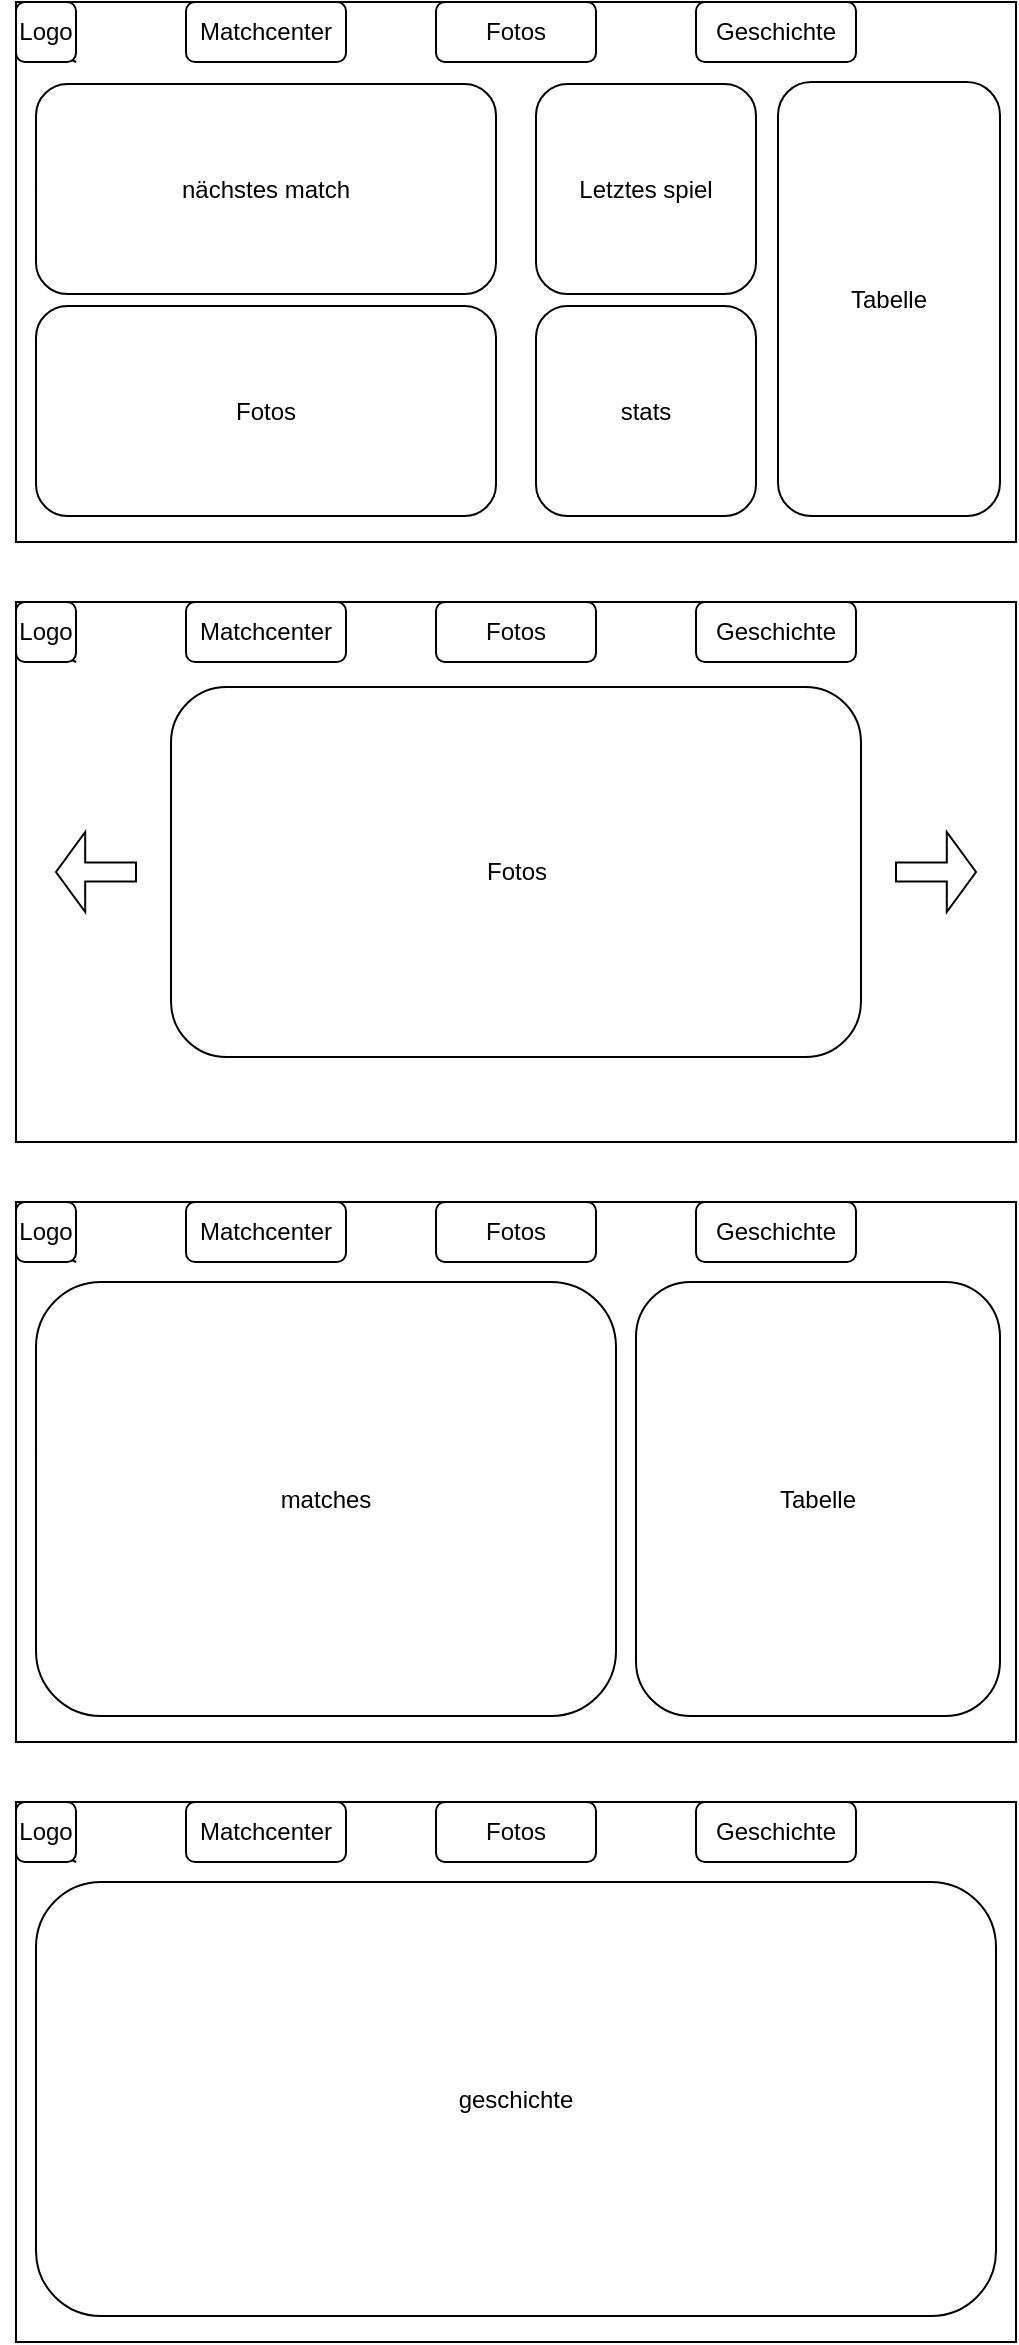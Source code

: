 <mxfile>
    <diagram id="rvIUTAk7Ht8jI3HpptR0" name="Page-1">
        <mxGraphModel dx="941" dy="563" grid="1" gridSize="10" guides="1" tooltips="1" connect="1" arrows="1" fold="1" page="1" pageScale="1" pageWidth="850" pageHeight="1100" math="0" shadow="0">
            <root>
                <mxCell id="0"/>
                <mxCell id="1" parent="0"/>
                <mxCell id="3" value="" style="rounded=0;whiteSpace=wrap;html=1;" vertex="1" parent="1">
                    <mxGeometry x="280" y="460" width="500" height="270" as="geometry"/>
                </mxCell>
                <mxCell id="4" value="Letztes spiel&lt;span style=&quot;color: rgba(0, 0, 0, 0); font-family: monospace; font-size: 0px; text-align: start;&quot;&gt;%3CmxGraphModel%3E%3Croot%3E%3CmxCell%20id%3D%220%22%2F%3E%3CmxCell%20id%3D%221%22%20parent%3D%220%22%2F%3E%3CmxCell%20id%3D%222%22%20value%3D%22Logo%22%20style%3D%22rounded%3D0%3BwhiteSpace%3Dwrap%3Bhtml%3D1%3B%22%20vertex%3D%221%22%20parent%3D%221%22%3E%3CmxGeometry%20x%3D%22410%22%20y%3D%22460%22%20width%3D%2240%22%20height%3D%2230%22%20as%3D%22geometry%22%2F%3E%3C%2FmxCell%3E%3C%2Froot%3E%3C%2FmxGraphModel%3E&lt;/span&gt;" style="rounded=1;whiteSpace=wrap;html=1;" vertex="1" parent="1">
                    <mxGeometry x="540" y="501" width="110" height="105" as="geometry"/>
                </mxCell>
                <mxCell id="9" value="Tabelle" style="rounded=1;whiteSpace=wrap;html=1;" vertex="1" parent="1">
                    <mxGeometry x="661" y="500" width="111" height="217" as="geometry"/>
                </mxCell>
                <mxCell id="10" value="stats" style="rounded=1;whiteSpace=wrap;html=1;" vertex="1" parent="1">
                    <mxGeometry x="540" y="612" width="110" height="105" as="geometry"/>
                </mxCell>
                <mxCell id="13" value="Fotos" style="rounded=1;whiteSpace=wrap;html=1;" vertex="1" parent="1">
                    <mxGeometry x="290" y="612" width="230" height="105" as="geometry"/>
                </mxCell>
                <mxCell id="15" value="nächstes match" style="rounded=1;whiteSpace=wrap;html=1;" vertex="1" parent="1">
                    <mxGeometry x="290" y="501" width="230" height="105" as="geometry"/>
                </mxCell>
                <mxCell id="20" style="edgeStyle=none;html=1;exitX=1;exitY=1;exitDx=0;exitDy=0;" edge="1" parent="1" source="18" target="3">
                    <mxGeometry relative="1" as="geometry"/>
                </mxCell>
                <mxCell id="18" value="Logo" style="rounded=1;whiteSpace=wrap;html=1;" vertex="1" parent="1">
                    <mxGeometry x="280" y="460" width="30" height="30" as="geometry"/>
                </mxCell>
                <mxCell id="19" value="Matchcenter" style="rounded=1;whiteSpace=wrap;html=1;" vertex="1" parent="1">
                    <mxGeometry x="365" y="460" width="80" height="30" as="geometry"/>
                </mxCell>
                <mxCell id="21" value="Fotos" style="rounded=1;whiteSpace=wrap;html=1;" vertex="1" parent="1">
                    <mxGeometry x="490" y="460" width="80" height="30" as="geometry"/>
                </mxCell>
                <mxCell id="22" value="Geschichte" style="rounded=1;whiteSpace=wrap;html=1;" vertex="1" parent="1">
                    <mxGeometry x="620" y="460" width="80" height="30" as="geometry"/>
                </mxCell>
                <mxCell id="23" value="" style="rounded=0;whiteSpace=wrap;html=1;" vertex="1" parent="1">
                    <mxGeometry x="280" y="760" width="500" height="270" as="geometry"/>
                </mxCell>
                <mxCell id="24" value="Fotos" style="rounded=1;whiteSpace=wrap;html=1;" vertex="1" parent="1">
                    <mxGeometry x="357.5" y="802.5" width="345" height="185" as="geometry"/>
                </mxCell>
                <mxCell id="29" style="edgeStyle=none;html=1;exitX=1;exitY=1;exitDx=0;exitDy=0;" edge="1" parent="1" source="30" target="23">
                    <mxGeometry relative="1" as="geometry"/>
                </mxCell>
                <mxCell id="30" value="Logo" style="rounded=1;whiteSpace=wrap;html=1;" vertex="1" parent="1">
                    <mxGeometry x="280" y="760" width="30" height="30" as="geometry"/>
                </mxCell>
                <mxCell id="31" value="Matchcenter" style="rounded=1;whiteSpace=wrap;html=1;" vertex="1" parent="1">
                    <mxGeometry x="365" y="760" width="80" height="30" as="geometry"/>
                </mxCell>
                <mxCell id="32" value="Fotos" style="rounded=1;whiteSpace=wrap;html=1;" vertex="1" parent="1">
                    <mxGeometry x="490" y="760" width="80" height="30" as="geometry"/>
                </mxCell>
                <mxCell id="33" value="Geschichte" style="rounded=1;whiteSpace=wrap;html=1;" vertex="1" parent="1">
                    <mxGeometry x="620" y="760" width="80" height="30" as="geometry"/>
                </mxCell>
                <mxCell id="34" value="" style="shape=singleArrow;direction=west;whiteSpace=wrap;html=1;arrowWidth=0.24;arrowSize=0.365;" vertex="1" parent="1">
                    <mxGeometry x="300" y="875" width="40" height="40" as="geometry"/>
                </mxCell>
                <mxCell id="36" value="" style="shape=singleArrow;direction=west;whiteSpace=wrap;html=1;arrowWidth=0.24;arrowSize=0.365;rotation=-180;" vertex="1" parent="1">
                    <mxGeometry x="720" y="875" width="40" height="40" as="geometry"/>
                </mxCell>
                <mxCell id="39" value="" style="rounded=0;whiteSpace=wrap;html=1;" vertex="1" parent="1">
                    <mxGeometry x="280" y="1060" width="500" height="270" as="geometry"/>
                </mxCell>
                <mxCell id="41" value="Tabelle" style="rounded=1;whiteSpace=wrap;html=1;" vertex="1" parent="1">
                    <mxGeometry x="590" y="1100" width="182" height="217" as="geometry"/>
                </mxCell>
                <mxCell id="45" style="edgeStyle=none;html=1;exitX=1;exitY=1;exitDx=0;exitDy=0;" edge="1" parent="1" source="46" target="39">
                    <mxGeometry relative="1" as="geometry"/>
                </mxCell>
                <mxCell id="46" value="Logo" style="rounded=1;whiteSpace=wrap;html=1;" vertex="1" parent="1">
                    <mxGeometry x="280" y="1060" width="30" height="30" as="geometry"/>
                </mxCell>
                <mxCell id="47" value="Matchcenter" style="rounded=1;whiteSpace=wrap;html=1;" vertex="1" parent="1">
                    <mxGeometry x="365" y="1060" width="80" height="30" as="geometry"/>
                </mxCell>
                <mxCell id="48" value="Fotos" style="rounded=1;whiteSpace=wrap;html=1;" vertex="1" parent="1">
                    <mxGeometry x="490" y="1060" width="80" height="30" as="geometry"/>
                </mxCell>
                <mxCell id="49" value="Geschichte" style="rounded=1;whiteSpace=wrap;html=1;" vertex="1" parent="1">
                    <mxGeometry x="620" y="1060" width="80" height="30" as="geometry"/>
                </mxCell>
                <mxCell id="51" value="matches" style="rounded=1;whiteSpace=wrap;html=1;" vertex="1" parent="1">
                    <mxGeometry x="290" y="1100" width="290" height="217" as="geometry"/>
                </mxCell>
                <mxCell id="53" value="" style="rounded=0;whiteSpace=wrap;html=1;" vertex="1" parent="1">
                    <mxGeometry x="280" y="1360" width="500" height="270" as="geometry"/>
                </mxCell>
                <mxCell id="55" style="edgeStyle=none;html=1;exitX=1;exitY=1;exitDx=0;exitDy=0;" edge="1" parent="1" source="56" target="53">
                    <mxGeometry relative="1" as="geometry"/>
                </mxCell>
                <mxCell id="56" value="Logo" style="rounded=1;whiteSpace=wrap;html=1;" vertex="1" parent="1">
                    <mxGeometry x="280" y="1360" width="30" height="30" as="geometry"/>
                </mxCell>
                <mxCell id="57" value="Matchcenter" style="rounded=1;whiteSpace=wrap;html=1;" vertex="1" parent="1">
                    <mxGeometry x="365" y="1360" width="80" height="30" as="geometry"/>
                </mxCell>
                <mxCell id="58" value="Fotos" style="rounded=1;whiteSpace=wrap;html=1;" vertex="1" parent="1">
                    <mxGeometry x="490" y="1360" width="80" height="30" as="geometry"/>
                </mxCell>
                <mxCell id="59" value="Geschichte" style="rounded=1;whiteSpace=wrap;html=1;" vertex="1" parent="1">
                    <mxGeometry x="620" y="1360" width="80" height="30" as="geometry"/>
                </mxCell>
                <mxCell id="61" value="geschichte" style="rounded=1;whiteSpace=wrap;html=1;" vertex="1" parent="1">
                    <mxGeometry x="290" y="1400" width="480" height="217" as="geometry"/>
                </mxCell>
            </root>
        </mxGraphModel>
    </diagram>
</mxfile>
